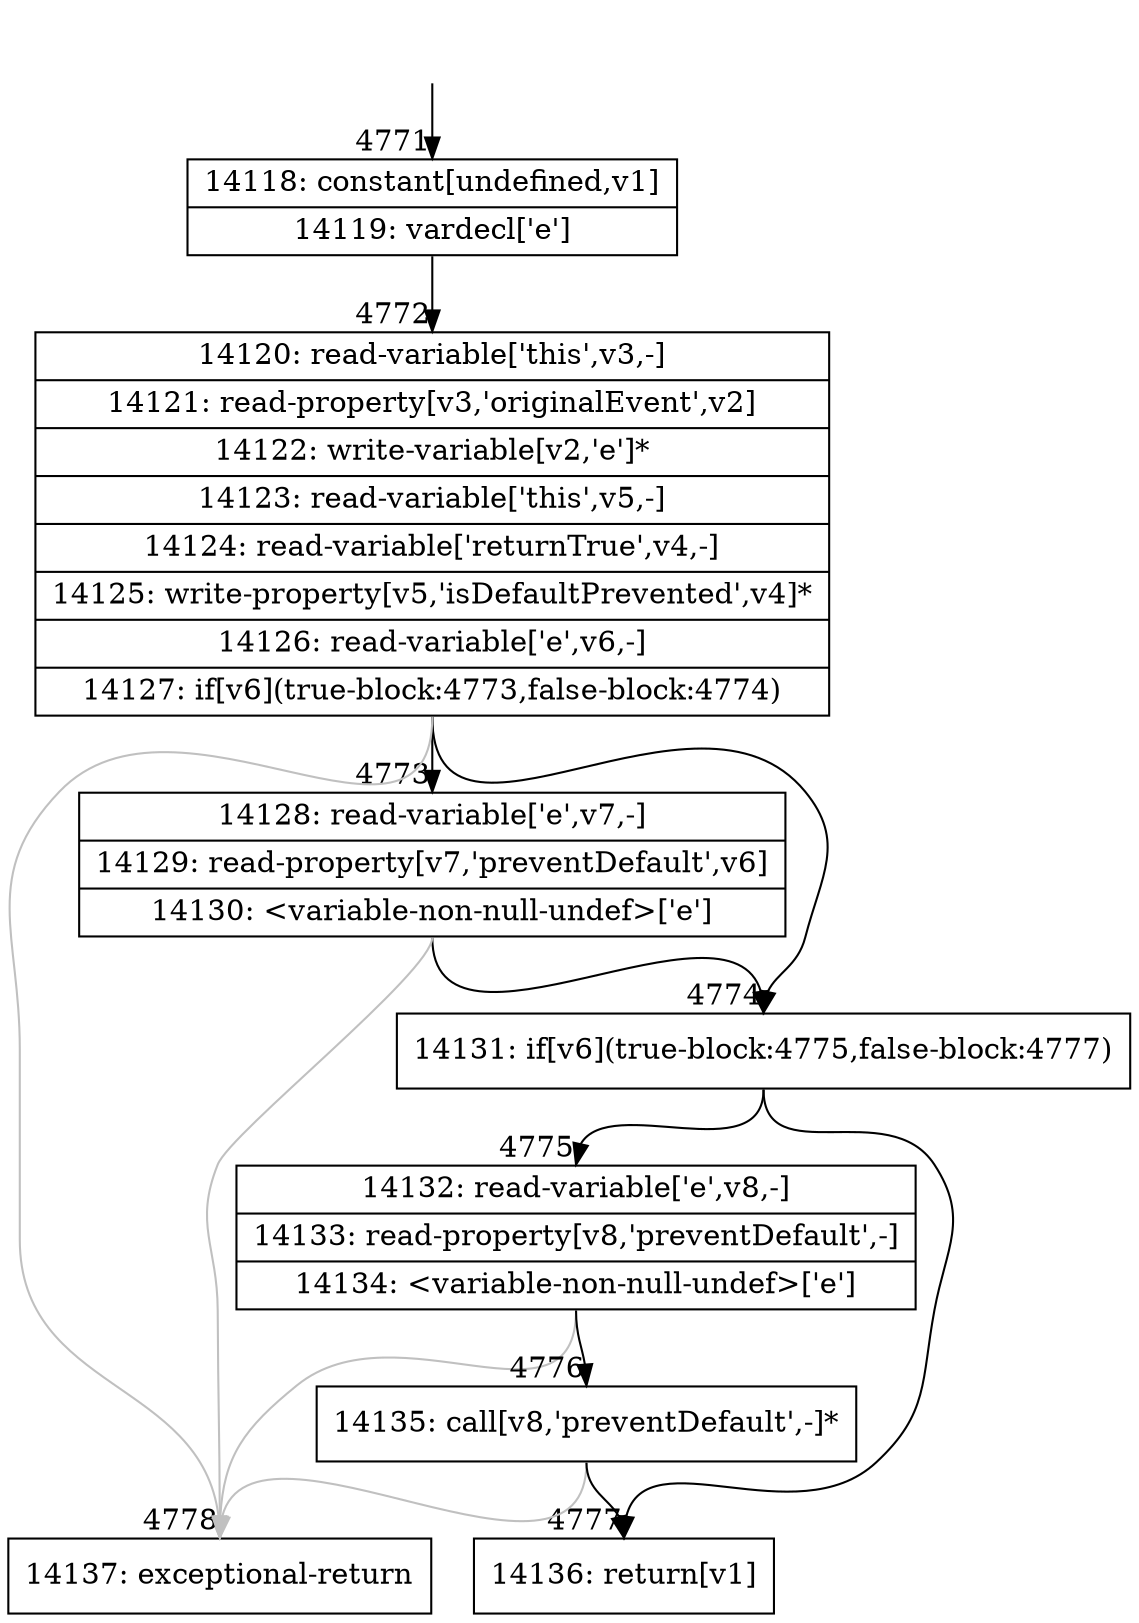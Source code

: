 digraph {
rankdir="TD"
BB_entry295[shape=none,label=""];
BB_entry295 -> BB4771 [tailport=s, headport=n, headlabel="    4771"]
BB4771 [shape=record label="{14118: constant[undefined,v1]|14119: vardecl['e']}" ] 
BB4771 -> BB4772 [tailport=s, headport=n, headlabel="      4772"]
BB4772 [shape=record label="{14120: read-variable['this',v3,-]|14121: read-property[v3,'originalEvent',v2]|14122: write-variable[v2,'e']*|14123: read-variable['this',v5,-]|14124: read-variable['returnTrue',v4,-]|14125: write-property[v5,'isDefaultPrevented',v4]*|14126: read-variable['e',v6,-]|14127: if[v6](true-block:4773,false-block:4774)}" ] 
BB4772 -> BB4774 [tailport=s, headport=n, headlabel="      4774"]
BB4772 -> BB4773 [tailport=s, headport=n, headlabel="      4773"]
BB4772 -> BB4778 [tailport=s, headport=n, color=gray, headlabel="      4778"]
BB4773 [shape=record label="{14128: read-variable['e',v7,-]|14129: read-property[v7,'preventDefault',v6]|14130: \<variable-non-null-undef\>['e']}" ] 
BB4773 -> BB4774 [tailport=s, headport=n]
BB4773 -> BB4778 [tailport=s, headport=n, color=gray]
BB4774 [shape=record label="{14131: if[v6](true-block:4775,false-block:4777)}" ] 
BB4774 -> BB4775 [tailport=s, headport=n, headlabel="      4775"]
BB4774 -> BB4777 [tailport=s, headport=n, headlabel="      4777"]
BB4775 [shape=record label="{14132: read-variable['e',v8,-]|14133: read-property[v8,'preventDefault',-]|14134: \<variable-non-null-undef\>['e']}" ] 
BB4775 -> BB4776 [tailport=s, headport=n, headlabel="      4776"]
BB4775 -> BB4778 [tailport=s, headport=n, color=gray]
BB4776 [shape=record label="{14135: call[v8,'preventDefault',-]*}" ] 
BB4776 -> BB4777 [tailport=s, headport=n]
BB4776 -> BB4778 [tailport=s, headport=n, color=gray]
BB4777 [shape=record label="{14136: return[v1]}" ] 
BB4778 [shape=record label="{14137: exceptional-return}" ] 
}
